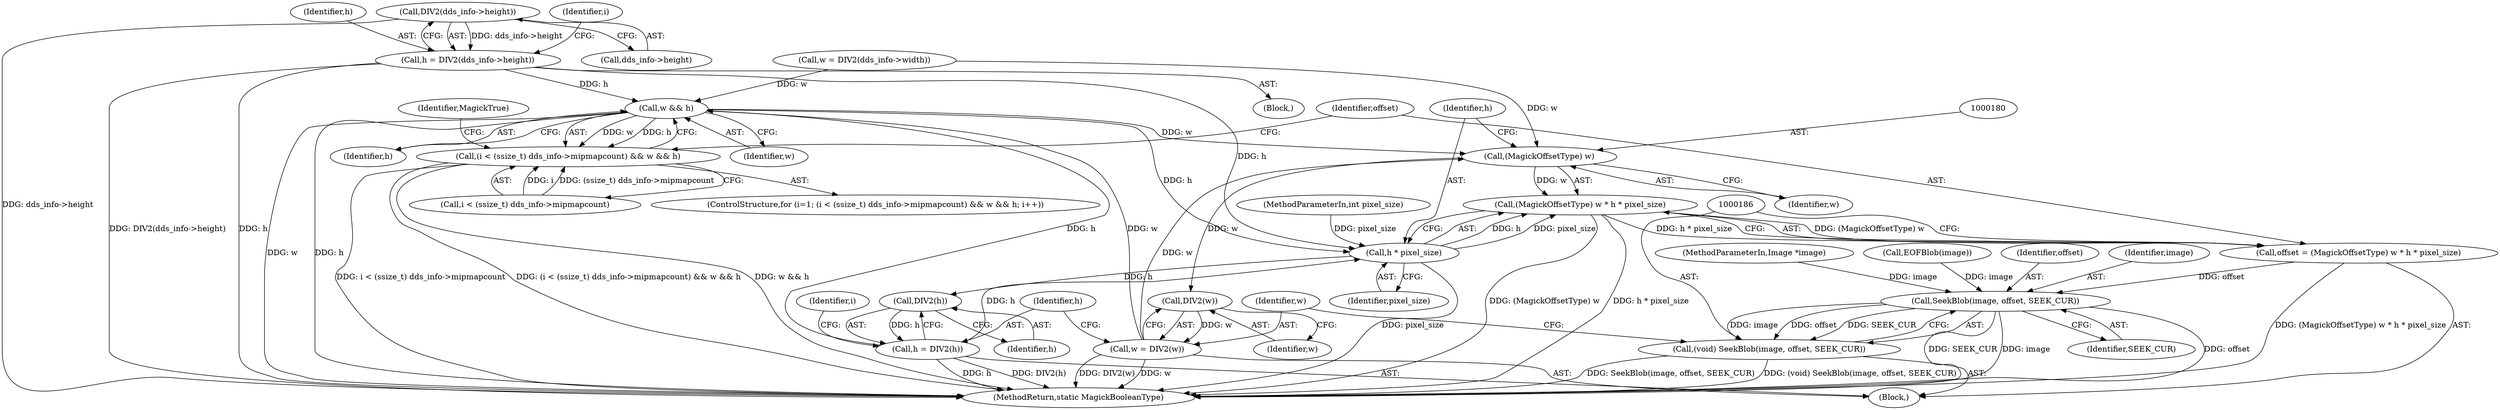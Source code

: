 digraph "0_ImageMagick_21eae25a8db5fdcd112dbcfcd9e5c37e32d32e2f_0@pointer" {
"1000154" [label="(Call,DIV2(dds_info->height))"];
"1000152" [label="(Call,h = DIV2(dds_info->height))"];
"1000170" [label="(Call,w && h)"];
"1000162" [label="(Call,(i < (ssize_t) dds_info->mipmapcount) && w && h)"];
"1000179" [label="(Call,(MagickOffsetType) w)"];
"1000178" [label="(Call,(MagickOffsetType) w * h * pixel_size)"];
"1000176" [label="(Call,offset = (MagickOffsetType) w * h * pixel_size)"];
"1000187" [label="(Call,SeekBlob(image, offset, SEEK_CUR))"];
"1000185" [label="(Call,(void) SeekBlob(image, offset, SEEK_CUR))"];
"1000193" [label="(Call,DIV2(w))"];
"1000191" [label="(Call,w = DIV2(w))"];
"1000182" [label="(Call,h * pixel_size)"];
"1000197" [label="(Call,DIV2(h))"];
"1000195" [label="(Call,h = DIV2(h))"];
"1000183" [label="(Identifier,h)"];
"1000155" [label="(Call,dds_info->height)"];
"1000174" [label="(Identifier,i)"];
"1000193" [label="(Call,DIV2(w))"];
"1000197" [label="(Call,DIV2(h))"];
"1000103" [label="(MethodParameterIn,Image *image)"];
"1000176" [label="(Call,offset = (MagickOffsetType) w * h * pixel_size)"];
"1000178" [label="(Call,(MagickOffsetType) w * h * pixel_size)"];
"1000190" [label="(Identifier,SEEK_CUR)"];
"1000191" [label="(Call,w = DIV2(w))"];
"1000105" [label="(MethodParameterIn,int pixel_size)"];
"1000130" [label="(Block,)"];
"1000158" [label="(ControlStructure,for (i=1; (i < (ssize_t) dds_info->mipmapcount) && w && h; i++))"];
"1000133" [label="(Call,EOFBlob(image))"];
"1000175" [label="(Block,)"];
"1000192" [label="(Identifier,w)"];
"1000162" [label="(Call,(i < (ssize_t) dds_info->mipmapcount) && w && h)"];
"1000185" [label="(Call,(void) SeekBlob(image, offset, SEEK_CUR))"];
"1000172" [label="(Identifier,h)"];
"1000194" [label="(Identifier,w)"];
"1000152" [label="(Call,h = DIV2(dds_info->height))"];
"1000189" [label="(Identifier,offset)"];
"1000198" [label="(Identifier,h)"];
"1000153" [label="(Identifier,h)"];
"1000201" [label="(MethodReturn,static MagickBooleanType)"];
"1000160" [label="(Identifier,i)"];
"1000184" [label="(Identifier,pixel_size)"];
"1000200" [label="(Identifier,MagickTrue)"];
"1000179" [label="(Call,(MagickOffsetType) w)"];
"1000146" [label="(Call,w = DIV2(dds_info->width))"];
"1000163" [label="(Call,i < (ssize_t) dds_info->mipmapcount)"];
"1000170" [label="(Call,w && h)"];
"1000195" [label="(Call,h = DIV2(h))"];
"1000177" [label="(Identifier,offset)"];
"1000182" [label="(Call,h * pixel_size)"];
"1000188" [label="(Identifier,image)"];
"1000181" [label="(Identifier,w)"];
"1000154" [label="(Call,DIV2(dds_info->height))"];
"1000187" [label="(Call,SeekBlob(image, offset, SEEK_CUR))"];
"1000171" [label="(Identifier,w)"];
"1000196" [label="(Identifier,h)"];
"1000154" -> "1000152"  [label="AST: "];
"1000154" -> "1000155"  [label="CFG: "];
"1000155" -> "1000154"  [label="AST: "];
"1000152" -> "1000154"  [label="CFG: "];
"1000154" -> "1000201"  [label="DDG: dds_info->height"];
"1000154" -> "1000152"  [label="DDG: dds_info->height"];
"1000152" -> "1000130"  [label="AST: "];
"1000153" -> "1000152"  [label="AST: "];
"1000160" -> "1000152"  [label="CFG: "];
"1000152" -> "1000201"  [label="DDG: h"];
"1000152" -> "1000201"  [label="DDG: DIV2(dds_info->height)"];
"1000152" -> "1000170"  [label="DDG: h"];
"1000152" -> "1000182"  [label="DDG: h"];
"1000170" -> "1000162"  [label="AST: "];
"1000170" -> "1000171"  [label="CFG: "];
"1000170" -> "1000172"  [label="CFG: "];
"1000171" -> "1000170"  [label="AST: "];
"1000172" -> "1000170"  [label="AST: "];
"1000162" -> "1000170"  [label="CFG: "];
"1000170" -> "1000201"  [label="DDG: w"];
"1000170" -> "1000201"  [label="DDG: h"];
"1000170" -> "1000162"  [label="DDG: w"];
"1000170" -> "1000162"  [label="DDG: h"];
"1000146" -> "1000170"  [label="DDG: w"];
"1000191" -> "1000170"  [label="DDG: w"];
"1000195" -> "1000170"  [label="DDG: h"];
"1000170" -> "1000179"  [label="DDG: w"];
"1000170" -> "1000182"  [label="DDG: h"];
"1000162" -> "1000158"  [label="AST: "];
"1000162" -> "1000163"  [label="CFG: "];
"1000163" -> "1000162"  [label="AST: "];
"1000177" -> "1000162"  [label="CFG: "];
"1000200" -> "1000162"  [label="CFG: "];
"1000162" -> "1000201"  [label="DDG: w && h"];
"1000162" -> "1000201"  [label="DDG: i < (ssize_t) dds_info->mipmapcount"];
"1000162" -> "1000201"  [label="DDG: (i < (ssize_t) dds_info->mipmapcount) && w && h"];
"1000163" -> "1000162"  [label="DDG: i"];
"1000163" -> "1000162"  [label="DDG: (ssize_t) dds_info->mipmapcount"];
"1000179" -> "1000178"  [label="AST: "];
"1000179" -> "1000181"  [label="CFG: "];
"1000180" -> "1000179"  [label="AST: "];
"1000181" -> "1000179"  [label="AST: "];
"1000183" -> "1000179"  [label="CFG: "];
"1000179" -> "1000178"  [label="DDG: w"];
"1000146" -> "1000179"  [label="DDG: w"];
"1000191" -> "1000179"  [label="DDG: w"];
"1000179" -> "1000193"  [label="DDG: w"];
"1000178" -> "1000176"  [label="AST: "];
"1000178" -> "1000182"  [label="CFG: "];
"1000182" -> "1000178"  [label="AST: "];
"1000176" -> "1000178"  [label="CFG: "];
"1000178" -> "1000201"  [label="DDG: h * pixel_size"];
"1000178" -> "1000201"  [label="DDG: (MagickOffsetType) w"];
"1000178" -> "1000176"  [label="DDG: (MagickOffsetType) w"];
"1000178" -> "1000176"  [label="DDG: h * pixel_size"];
"1000182" -> "1000178"  [label="DDG: h"];
"1000182" -> "1000178"  [label="DDG: pixel_size"];
"1000176" -> "1000175"  [label="AST: "];
"1000177" -> "1000176"  [label="AST: "];
"1000186" -> "1000176"  [label="CFG: "];
"1000176" -> "1000201"  [label="DDG: (MagickOffsetType) w * h * pixel_size"];
"1000176" -> "1000187"  [label="DDG: offset"];
"1000187" -> "1000185"  [label="AST: "];
"1000187" -> "1000190"  [label="CFG: "];
"1000188" -> "1000187"  [label="AST: "];
"1000189" -> "1000187"  [label="AST: "];
"1000190" -> "1000187"  [label="AST: "];
"1000185" -> "1000187"  [label="CFG: "];
"1000187" -> "1000201"  [label="DDG: SEEK_CUR"];
"1000187" -> "1000201"  [label="DDG: image"];
"1000187" -> "1000201"  [label="DDG: offset"];
"1000187" -> "1000185"  [label="DDG: image"];
"1000187" -> "1000185"  [label="DDG: offset"];
"1000187" -> "1000185"  [label="DDG: SEEK_CUR"];
"1000133" -> "1000187"  [label="DDG: image"];
"1000103" -> "1000187"  [label="DDG: image"];
"1000185" -> "1000175"  [label="AST: "];
"1000186" -> "1000185"  [label="AST: "];
"1000192" -> "1000185"  [label="CFG: "];
"1000185" -> "1000201"  [label="DDG: (void) SeekBlob(image, offset, SEEK_CUR)"];
"1000185" -> "1000201"  [label="DDG: SeekBlob(image, offset, SEEK_CUR)"];
"1000193" -> "1000191"  [label="AST: "];
"1000193" -> "1000194"  [label="CFG: "];
"1000194" -> "1000193"  [label="AST: "];
"1000191" -> "1000193"  [label="CFG: "];
"1000193" -> "1000191"  [label="DDG: w"];
"1000191" -> "1000175"  [label="AST: "];
"1000192" -> "1000191"  [label="AST: "];
"1000196" -> "1000191"  [label="CFG: "];
"1000191" -> "1000201"  [label="DDG: DIV2(w)"];
"1000191" -> "1000201"  [label="DDG: w"];
"1000182" -> "1000184"  [label="CFG: "];
"1000183" -> "1000182"  [label="AST: "];
"1000184" -> "1000182"  [label="AST: "];
"1000182" -> "1000201"  [label="DDG: pixel_size"];
"1000195" -> "1000182"  [label="DDG: h"];
"1000105" -> "1000182"  [label="DDG: pixel_size"];
"1000182" -> "1000197"  [label="DDG: h"];
"1000197" -> "1000195"  [label="AST: "];
"1000197" -> "1000198"  [label="CFG: "];
"1000198" -> "1000197"  [label="AST: "];
"1000195" -> "1000197"  [label="CFG: "];
"1000197" -> "1000195"  [label="DDG: h"];
"1000195" -> "1000175"  [label="AST: "];
"1000196" -> "1000195"  [label="AST: "];
"1000174" -> "1000195"  [label="CFG: "];
"1000195" -> "1000201"  [label="DDG: DIV2(h)"];
"1000195" -> "1000201"  [label="DDG: h"];
}
